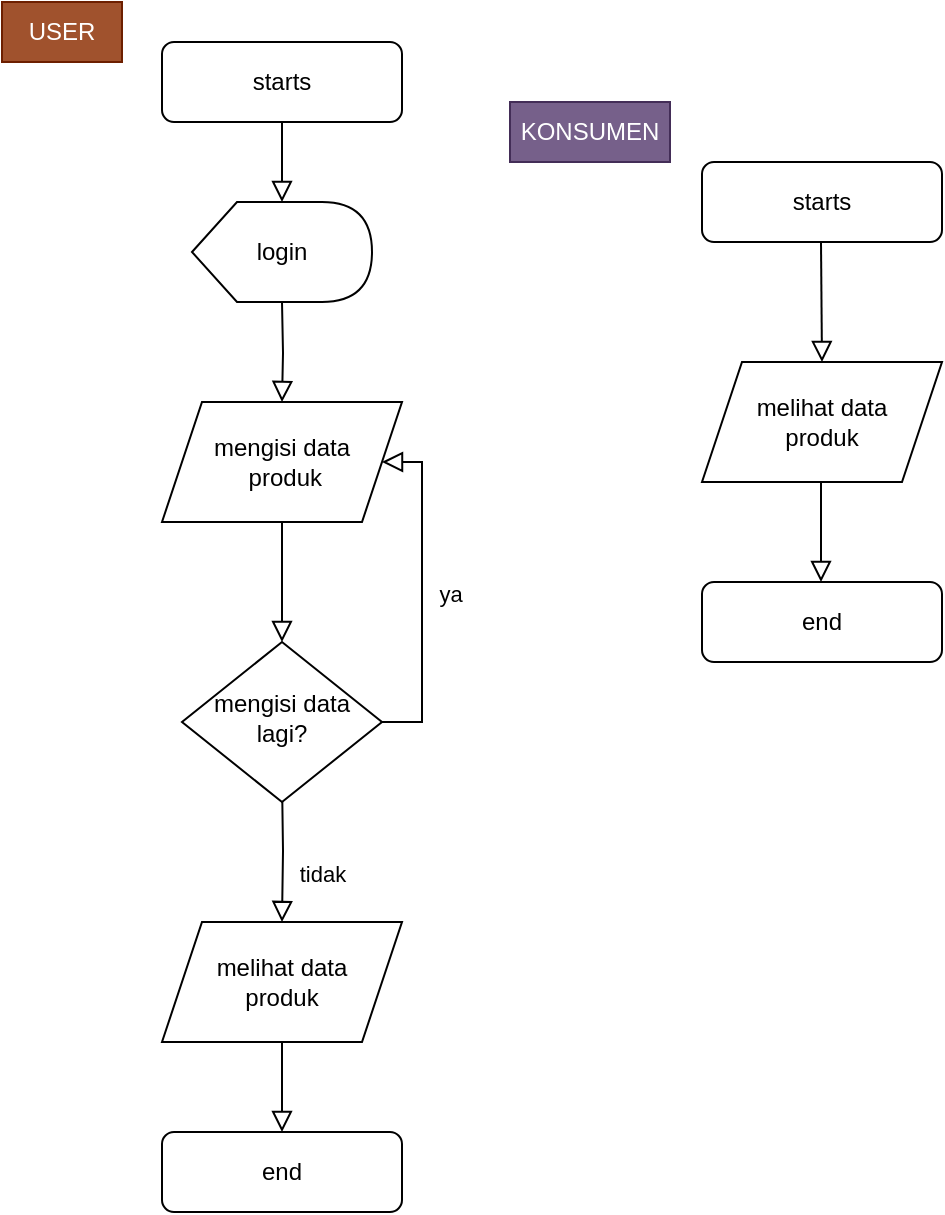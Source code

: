 <mxfile version="24.7.8">
  <diagram id="C5RBs43oDa-KdzZeNtuy" name="Page-1">
    <mxGraphModel dx="1434" dy="772" grid="1" gridSize="10" guides="1" tooltips="1" connect="1" arrows="1" fold="1" page="1" pageScale="1" pageWidth="827" pageHeight="1169" math="0" shadow="0">
      <root>
        <mxCell id="WIyWlLk6GJQsqaUBKTNV-0" />
        <mxCell id="WIyWlLk6GJQsqaUBKTNV-1" parent="WIyWlLk6GJQsqaUBKTNV-0" />
        <mxCell id="WIyWlLk6GJQsqaUBKTNV-2" value="" style="rounded=0;html=1;jettySize=auto;orthogonalLoop=1;fontSize=11;endArrow=block;endFill=0;endSize=8;strokeWidth=1;shadow=0;labelBackgroundColor=none;edgeStyle=orthogonalEdgeStyle;exitX=0.5;exitY=1;exitDx=0;exitDy=0;" parent="WIyWlLk6GJQsqaUBKTNV-1" target="mWw1ws15l6AxLjACclxi-0" edge="1">
          <mxGeometry relative="1" as="geometry">
            <mxPoint x="220" y="170" as="sourcePoint" />
            <mxPoint x="370" y="140" as="targetPoint" />
          </mxGeometry>
        </mxCell>
        <mxCell id="WIyWlLk6GJQsqaUBKTNV-8" value="tidak" style="rounded=0;html=1;jettySize=auto;orthogonalLoop=1;fontSize=11;endArrow=block;endFill=0;endSize=8;strokeWidth=1;shadow=0;labelBackgroundColor=none;edgeStyle=orthogonalEdgeStyle;entryX=0.5;entryY=0;entryDx=0;entryDy=0;" parent="WIyWlLk6GJQsqaUBKTNV-1" target="mWw1ws15l6AxLjACclxi-12" edge="1">
          <mxGeometry x="0.333" y="20" relative="1" as="geometry">
            <mxPoint as="offset" />
            <mxPoint x="220" y="408" as="sourcePoint" />
            <mxPoint x="220" y="468" as="targetPoint" />
          </mxGeometry>
        </mxCell>
        <mxCell id="WIyWlLk6GJQsqaUBKTNV-10" value="mengisi data&lt;div&gt;lagi?&lt;/div&gt;" style="rhombus;whiteSpace=wrap;html=1;shadow=0;fontFamily=Helvetica;fontSize=12;align=center;strokeWidth=1;spacing=6;spacingTop=-4;" parent="WIyWlLk6GJQsqaUBKTNV-1" vertex="1">
          <mxGeometry x="170" y="340" width="100" height="80" as="geometry" />
        </mxCell>
        <mxCell id="mWw1ws15l6AxLjACclxi-0" value="mengisi data&lt;div&gt;&amp;nbsp;produk&lt;/div&gt;" style="shape=parallelogram;perimeter=parallelogramPerimeter;whiteSpace=wrap;html=1;fixedSize=1;" parent="WIyWlLk6GJQsqaUBKTNV-1" vertex="1">
          <mxGeometry x="160" y="220" width="120" height="60" as="geometry" />
        </mxCell>
        <mxCell id="mWw1ws15l6AxLjACclxi-1" value="starts" style="rounded=1;whiteSpace=wrap;html=1;fontSize=12;glass=0;strokeWidth=1;shadow=0;" parent="WIyWlLk6GJQsqaUBKTNV-1" vertex="1">
          <mxGeometry x="160" y="40" width="120" height="40" as="geometry" />
        </mxCell>
        <mxCell id="mWw1ws15l6AxLjACclxi-9" value="" style="rounded=0;html=1;jettySize=auto;orthogonalLoop=1;fontSize=11;endArrow=block;endFill=0;endSize=8;strokeWidth=1;shadow=0;labelBackgroundColor=none;edgeStyle=orthogonalEdgeStyle;exitX=1;exitY=0.5;exitDx=0;exitDy=0;entryX=1;entryY=0.5;entryDx=0;entryDy=0;" parent="WIyWlLk6GJQsqaUBKTNV-1" source="WIyWlLk6GJQsqaUBKTNV-10" target="mWw1ws15l6AxLjACclxi-0" edge="1">
          <mxGeometry x="0.333" y="20" relative="1" as="geometry">
            <mxPoint as="offset" />
            <mxPoint x="340" y="420" as="sourcePoint" />
            <mxPoint x="350" y="250" as="targetPoint" />
            <Array as="points">
              <mxPoint x="290" y="380" />
              <mxPoint x="290" y="250" />
            </Array>
          </mxGeometry>
        </mxCell>
        <mxCell id="mWw1ws15l6AxLjACclxi-10" value="ya" style="edgeLabel;html=1;align=center;verticalAlign=middle;resizable=0;points=[];" parent="mWw1ws15l6AxLjACclxi-9" vertex="1" connectable="0">
          <mxGeometry x="-0.012" y="-5" relative="1" as="geometry">
            <mxPoint x="9" as="offset" />
          </mxGeometry>
        </mxCell>
        <mxCell id="mWw1ws15l6AxLjACclxi-12" value="melihat data&lt;div&gt;produk&lt;/div&gt;" style="shape=parallelogram;perimeter=parallelogramPerimeter;whiteSpace=wrap;html=1;fixedSize=1;" parent="WIyWlLk6GJQsqaUBKTNV-1" vertex="1">
          <mxGeometry x="160" y="480" width="120" height="60" as="geometry" />
        </mxCell>
        <mxCell id="mWw1ws15l6AxLjACclxi-14" value="end" style="rounded=1;whiteSpace=wrap;html=1;fontSize=12;glass=0;strokeWidth=1;shadow=0;" parent="WIyWlLk6GJQsqaUBKTNV-1" vertex="1">
          <mxGeometry x="160" y="585" width="120" height="40" as="geometry" />
        </mxCell>
        <mxCell id="mWw1ws15l6AxLjACclxi-17" value="" style="rounded=0;html=1;jettySize=auto;orthogonalLoop=1;fontSize=11;endArrow=block;endFill=0;endSize=8;strokeWidth=1;shadow=0;labelBackgroundColor=none;edgeStyle=orthogonalEdgeStyle;exitX=0.5;exitY=1;exitDx=0;exitDy=0;" parent="WIyWlLk6GJQsqaUBKTNV-1" source="mWw1ws15l6AxLjACclxi-0" target="WIyWlLk6GJQsqaUBKTNV-10" edge="1">
          <mxGeometry relative="1" as="geometry">
            <mxPoint x="230" y="60" as="sourcePoint" />
            <mxPoint x="230" y="120" as="targetPoint" />
          </mxGeometry>
        </mxCell>
        <mxCell id="mWw1ws15l6AxLjACclxi-19" value="" style="rounded=0;html=1;jettySize=auto;orthogonalLoop=1;fontSize=11;endArrow=block;endFill=0;endSize=8;strokeWidth=1;shadow=0;labelBackgroundColor=none;edgeStyle=orthogonalEdgeStyle;exitX=0.5;exitY=1;exitDx=0;exitDy=0;entryX=0.5;entryY=0;entryDx=0;entryDy=0;" parent="WIyWlLk6GJQsqaUBKTNV-1" source="mWw1ws15l6AxLjACclxi-12" target="mWw1ws15l6AxLjACclxi-14" edge="1">
          <mxGeometry relative="1" as="geometry">
            <mxPoint x="230" y="290" as="sourcePoint" />
            <mxPoint x="230" y="350" as="targetPoint" />
          </mxGeometry>
        </mxCell>
        <mxCell id="2fqc0MZW3F4BMNgSbJ8i-0" value="starts" style="rounded=1;whiteSpace=wrap;html=1;fontSize=12;glass=0;strokeWidth=1;shadow=0;" parent="WIyWlLk6GJQsqaUBKTNV-1" vertex="1">
          <mxGeometry x="430" y="100" width="120" height="40" as="geometry" />
        </mxCell>
        <mxCell id="2fqc0MZW3F4BMNgSbJ8i-4" value="" style="rounded=0;html=1;jettySize=auto;orthogonalLoop=1;fontSize=11;endArrow=block;endFill=0;endSize=8;strokeWidth=1;shadow=0;labelBackgroundColor=none;edgeStyle=orthogonalEdgeStyle;exitX=0.5;exitY=1;exitDx=0;exitDy=0;entryX=0.5;entryY=0;entryDx=0;entryDy=0;" parent="WIyWlLk6GJQsqaUBKTNV-1" target="2fqc0MZW3F4BMNgSbJ8i-7" edge="1">
          <mxGeometry relative="1" as="geometry">
            <mxPoint x="489.5" y="140" as="sourcePoint" />
            <mxPoint x="489.5" y="200" as="targetPoint" />
          </mxGeometry>
        </mxCell>
        <mxCell id="2fqc0MZW3F4BMNgSbJ8i-6" value="" style="rounded=0;html=1;jettySize=auto;orthogonalLoop=1;fontSize=11;endArrow=block;endFill=0;endSize=8;strokeWidth=1;shadow=0;labelBackgroundColor=none;edgeStyle=orthogonalEdgeStyle;exitX=0.5;exitY=1;exitDx=0;exitDy=0;" parent="WIyWlLk6GJQsqaUBKTNV-1" edge="1">
          <mxGeometry relative="1" as="geometry">
            <mxPoint x="489.5" y="260" as="sourcePoint" />
            <mxPoint x="489.5" y="310" as="targetPoint" />
            <Array as="points">
              <mxPoint x="489.5" y="270" />
              <mxPoint x="489.5" y="270" />
            </Array>
          </mxGeometry>
        </mxCell>
        <mxCell id="2fqc0MZW3F4BMNgSbJ8i-7" value="melihat data&lt;div&gt;produk&lt;/div&gt;" style="shape=parallelogram;perimeter=parallelogramPerimeter;whiteSpace=wrap;html=1;fixedSize=1;" parent="WIyWlLk6GJQsqaUBKTNV-1" vertex="1">
          <mxGeometry x="430" y="200" width="120" height="60" as="geometry" />
        </mxCell>
        <mxCell id="2fqc0MZW3F4BMNgSbJ8i-8" value="end" style="rounded=1;whiteSpace=wrap;html=1;fontSize=12;glass=0;strokeWidth=1;shadow=0;" parent="WIyWlLk6GJQsqaUBKTNV-1" vertex="1">
          <mxGeometry x="430" y="310" width="120" height="40" as="geometry" />
        </mxCell>
        <mxCell id="2fqc0MZW3F4BMNgSbJ8i-9" value="login" style="shape=display;whiteSpace=wrap;html=1;" parent="WIyWlLk6GJQsqaUBKTNV-1" vertex="1">
          <mxGeometry x="175" y="120" width="90" height="50" as="geometry" />
        </mxCell>
        <mxCell id="2fqc0MZW3F4BMNgSbJ8i-11" value="" style="rounded=0;html=1;jettySize=auto;orthogonalLoop=1;fontSize=11;endArrow=block;endFill=0;endSize=8;strokeWidth=1;shadow=0;labelBackgroundColor=none;edgeStyle=orthogonalEdgeStyle;exitX=0.5;exitY=1;exitDx=0;exitDy=0;" parent="WIyWlLk6GJQsqaUBKTNV-1" source="mWw1ws15l6AxLjACclxi-1" edge="1">
          <mxGeometry relative="1" as="geometry">
            <mxPoint x="499.5" y="150" as="sourcePoint" />
            <mxPoint x="220" y="120" as="targetPoint" />
          </mxGeometry>
        </mxCell>
        <mxCell id="874y7LZubHMlRC7SEwB_-0" value="KONSUMEN" style="text;html=1;align=center;verticalAlign=middle;whiteSpace=wrap;rounded=0;fillColor=#76608a;strokeColor=#432D57;fontColor=#ffffff;" vertex="1" parent="WIyWlLk6GJQsqaUBKTNV-1">
          <mxGeometry x="334" y="70" width="80" height="30" as="geometry" />
        </mxCell>
        <mxCell id="874y7LZubHMlRC7SEwB_-3" value="USER" style="text;html=1;align=center;verticalAlign=middle;whiteSpace=wrap;rounded=0;fillColor=#a0522d;fontColor=#ffffff;strokeColor=#6D1F00;" vertex="1" parent="WIyWlLk6GJQsqaUBKTNV-1">
          <mxGeometry x="80" y="20" width="60" height="30" as="geometry" />
        </mxCell>
      </root>
    </mxGraphModel>
  </diagram>
</mxfile>

